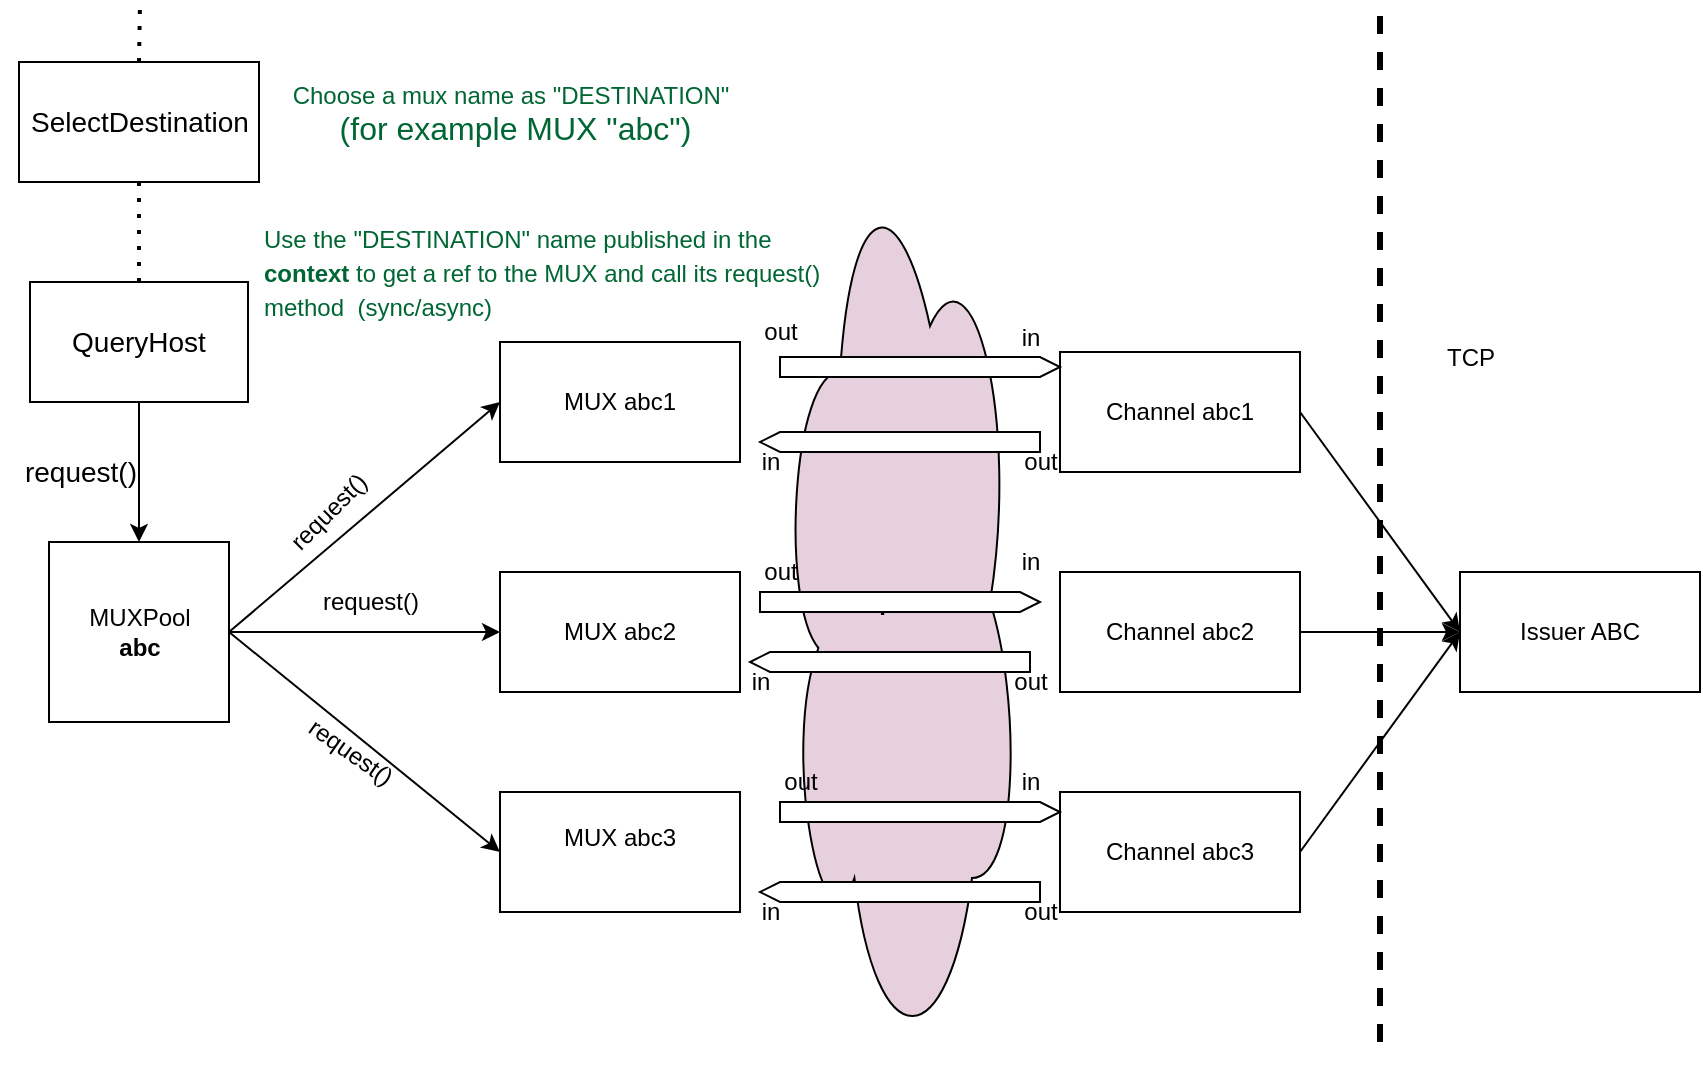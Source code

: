 <mxfile version="21.6.8" type="device">
  <diagram id="AAi8AlQd40vCVn8v8jhC" name="Page-1">
    <mxGraphModel dx="1505" dy="954" grid="1" gridSize="10" guides="1" tooltips="1" connect="1" arrows="1" fold="1" page="1" pageScale="1" pageWidth="1100" pageHeight="850" math="0" shadow="0">
      <root>
        <mxCell id="0" />
        <mxCell id="1" parent="0" />
        <mxCell id="1ntXn3Z_H9m2y3EPTd-5-13" value="&lt;b&gt;space&lt;/b&gt;" style="ellipse;shape=cloud;whiteSpace=wrap;html=1;fillColor=#E6D0DE;" parent="1" vertex="1">
          <mxGeometry x="440" y="180" width="120" height="460" as="geometry" />
        </mxCell>
        <mxCell id="1ntXn3Z_H9m2y3EPTd-5-1" value="MUX abc1" style="rounded=0;whiteSpace=wrap;html=1;" parent="1" vertex="1">
          <mxGeometry x="300" y="280" width="120" height="60" as="geometry" />
        </mxCell>
        <mxCell id="1ntXn3Z_H9m2y3EPTd-5-3" value="MUX abc2" style="rounded=0;whiteSpace=wrap;html=1;" parent="1" vertex="1">
          <mxGeometry x="300" y="395" width="120" height="60" as="geometry" />
        </mxCell>
        <mxCell id="1ntXn3Z_H9m2y3EPTd-5-4" value="&lt;div&gt;MUX abc3&lt;/div&gt;&lt;div&gt;&lt;br&gt;&lt;/div&gt;" style="rounded=0;whiteSpace=wrap;html=1;" parent="1" vertex="1">
          <mxGeometry x="300" y="505" width="120" height="60" as="geometry" />
        </mxCell>
        <mxCell id="1ntXn3Z_H9m2y3EPTd-5-6" value="Channel abc1" style="rounded=0;whiteSpace=wrap;html=1;" parent="1" vertex="1">
          <mxGeometry x="580" y="285" width="120" height="60" as="geometry" />
        </mxCell>
        <mxCell id="1ntXn3Z_H9m2y3EPTd-5-7" value="Issuer ABC" style="whiteSpace=wrap;html=1;" parent="1" vertex="1">
          <mxGeometry x="780" y="395" width="120" height="60" as="geometry" />
        </mxCell>
        <mxCell id="1ntXn3Z_H9m2y3EPTd-5-8" value="Channel abc2" style="rounded=0;whiteSpace=wrap;html=1;" parent="1" vertex="1">
          <mxGeometry x="580" y="395" width="120" height="60" as="geometry" />
        </mxCell>
        <mxCell id="1ntXn3Z_H9m2y3EPTd-5-9" value="Channel abc3" style="rounded=0;whiteSpace=wrap;html=1;" parent="1" vertex="1">
          <mxGeometry x="580" y="505" width="120" height="60" as="geometry" />
        </mxCell>
        <mxCell id="1ntXn3Z_H9m2y3EPTd-5-10" value="" style="endArrow=classic;html=1;rounded=0;exitX=1;exitY=0.5;exitDx=0;exitDy=0;entryX=0;entryY=0.5;entryDx=0;entryDy=0;" parent="1" source="1ntXn3Z_H9m2y3EPTd-5-6" target="1ntXn3Z_H9m2y3EPTd-5-7" edge="1">
          <mxGeometry width="50" height="50" relative="1" as="geometry">
            <mxPoint x="450" y="780" as="sourcePoint" />
            <mxPoint x="500" y="730" as="targetPoint" />
          </mxGeometry>
        </mxCell>
        <mxCell id="1ntXn3Z_H9m2y3EPTd-5-11" value="" style="endArrow=classic;html=1;rounded=0;exitX=1;exitY=0.5;exitDx=0;exitDy=0;entryX=0;entryY=0.5;entryDx=0;entryDy=0;" parent="1" source="1ntXn3Z_H9m2y3EPTd-5-8" target="1ntXn3Z_H9m2y3EPTd-5-7" edge="1">
          <mxGeometry width="50" height="50" relative="1" as="geometry">
            <mxPoint x="710" y="340" as="sourcePoint" />
            <mxPoint x="880" y="450" as="targetPoint" />
          </mxGeometry>
        </mxCell>
        <mxCell id="1ntXn3Z_H9m2y3EPTd-5-12" value="" style="endArrow=classic;html=1;rounded=0;entryX=0;entryY=0.5;entryDx=0;entryDy=0;exitX=1;exitY=0.5;exitDx=0;exitDy=0;" parent="1" source="1ntXn3Z_H9m2y3EPTd-5-9" edge="1" target="1ntXn3Z_H9m2y3EPTd-5-7">
          <mxGeometry width="50" height="50" relative="1" as="geometry">
            <mxPoint x="730" y="550" as="sourcePoint" />
            <mxPoint x="870" y="440" as="targetPoint" />
          </mxGeometry>
        </mxCell>
        <mxCell id="1ntXn3Z_H9m2y3EPTd-5-17" value="out" style="text;html=1;align=center;verticalAlign=middle;resizable=0;points=[];autosize=1;strokeColor=none;fillColor=none;" parent="1" vertex="1">
          <mxGeometry x="420" y="260" width="40" height="30" as="geometry" />
        </mxCell>
        <mxCell id="1ntXn3Z_H9m2y3EPTd-5-19" value="" style="group" parent="1" vertex="1" connectable="0">
          <mxGeometry x="440" y="262.5" width="140" height="35" as="geometry" />
        </mxCell>
        <mxCell id="1ntXn3Z_H9m2y3EPTd-5-16" value="" style="html=1;shadow=0;dashed=0;align=center;verticalAlign=middle;shape=mxgraph.arrows2.arrow;dy=0;dx=10;notch=0;" parent="1ntXn3Z_H9m2y3EPTd-5-19" vertex="1">
          <mxGeometry y="25" width="140" height="10" as="geometry" />
        </mxCell>
        <mxCell id="1ntXn3Z_H9m2y3EPTd-5-18" value="in" style="text;html=1;align=center;verticalAlign=middle;resizable=0;points=[];autosize=1;strokeColor=none;fillColor=none;" parent="1ntXn3Z_H9m2y3EPTd-5-19" vertex="1">
          <mxGeometry x="110" width="30" height="30" as="geometry" />
        </mxCell>
        <mxCell id="1ntXn3Z_H9m2y3EPTd-5-26" value="out" style="text;html=1;align=center;verticalAlign=middle;resizable=0;points=[];autosize=1;strokeColor=none;fillColor=none;" parent="1" vertex="1">
          <mxGeometry x="420" y="380" width="40" height="30" as="geometry" />
        </mxCell>
        <mxCell id="1ntXn3Z_H9m2y3EPTd-5-27" value="" style="html=1;shadow=0;dashed=0;align=center;verticalAlign=middle;shape=mxgraph.arrows2.arrow;dy=0;dx=10;notch=0;" parent="1" vertex="1">
          <mxGeometry x="430" y="405" width="140" height="10" as="geometry" />
        </mxCell>
        <mxCell id="1ntXn3Z_H9m2y3EPTd-5-28" value="in" style="text;html=1;align=center;verticalAlign=middle;resizable=0;points=[];autosize=1;strokeColor=none;fillColor=none;" parent="1" vertex="1">
          <mxGeometry x="550" y="375" width="30" height="30" as="geometry" />
        </mxCell>
        <mxCell id="1ntXn3Z_H9m2y3EPTd-5-29" value="out" style="text;html=1;align=center;verticalAlign=middle;resizable=0;points=[];autosize=1;strokeColor=none;fillColor=none;" parent="1" vertex="1">
          <mxGeometry x="430" y="485" width="40" height="30" as="geometry" />
        </mxCell>
        <mxCell id="1ntXn3Z_H9m2y3EPTd-5-30" value="" style="html=1;shadow=0;dashed=0;align=center;verticalAlign=middle;shape=mxgraph.arrows2.arrow;dy=0;dx=10;notch=0;" parent="1" vertex="1">
          <mxGeometry x="440" y="510" width="140" height="10" as="geometry" />
        </mxCell>
        <mxCell id="1ntXn3Z_H9m2y3EPTd-5-31" value="in" style="text;html=1;align=center;verticalAlign=middle;resizable=0;points=[];autosize=1;strokeColor=none;fillColor=none;" parent="1" vertex="1">
          <mxGeometry x="550" y="485" width="30" height="30" as="geometry" />
        </mxCell>
        <mxCell id="1ntXn3Z_H9m2y3EPTd-5-32" value="" style="group;rotation=-180;" parent="1" vertex="1" connectable="0">
          <mxGeometry x="430" y="325" width="160" height="40" as="geometry" />
        </mxCell>
        <mxCell id="1ntXn3Z_H9m2y3EPTd-5-33" value="" style="html=1;shadow=0;dashed=0;align=center;verticalAlign=middle;shape=mxgraph.arrows2.arrow;dy=0;dx=10;notch=0;rotation=-180;" parent="1ntXn3Z_H9m2y3EPTd-5-32" vertex="1">
          <mxGeometry width="140" height="10" as="geometry" />
        </mxCell>
        <mxCell id="1ntXn3Z_H9m2y3EPTd-5-37" value="in" style="text;html=1;align=center;verticalAlign=middle;resizable=0;points=[];autosize=1;strokeColor=none;fillColor=none;" parent="1ntXn3Z_H9m2y3EPTd-5-32" vertex="1">
          <mxGeometry x="-10" width="30" height="30" as="geometry" />
        </mxCell>
        <mxCell id="1ntXn3Z_H9m2y3EPTd-5-36" value="out" style="text;html=1;align=center;verticalAlign=middle;resizable=0;points=[];autosize=1;strokeColor=none;fillColor=none;" parent="1ntXn3Z_H9m2y3EPTd-5-32" vertex="1">
          <mxGeometry x="120" width="40" height="30" as="geometry" />
        </mxCell>
        <mxCell id="1ntXn3Z_H9m2y3EPTd-5-38" value="" style="html=1;shadow=0;dashed=0;align=center;verticalAlign=middle;shape=mxgraph.arrows2.arrow;dy=0;dx=10;notch=0;rotation=-180;" parent="1" vertex="1">
          <mxGeometry x="425" y="435" width="140" height="10" as="geometry" />
        </mxCell>
        <mxCell id="1ntXn3Z_H9m2y3EPTd-5-39" value="in" style="text;html=1;align=center;verticalAlign=middle;resizable=0;points=[];autosize=1;strokeColor=none;fillColor=none;" parent="1" vertex="1">
          <mxGeometry x="415" y="435" width="30" height="30" as="geometry" />
        </mxCell>
        <mxCell id="1ntXn3Z_H9m2y3EPTd-5-40" value="out" style="text;html=1;align=center;verticalAlign=middle;resizable=0;points=[];autosize=1;strokeColor=none;fillColor=none;" parent="1" vertex="1">
          <mxGeometry x="545" y="435" width="40" height="30" as="geometry" />
        </mxCell>
        <mxCell id="1ntXn3Z_H9m2y3EPTd-5-41" value="" style="html=1;shadow=0;dashed=0;align=center;verticalAlign=middle;shape=mxgraph.arrows2.arrow;dy=0;dx=10;notch=0;rotation=-180;" parent="1" vertex="1">
          <mxGeometry x="430" y="550" width="140" height="10" as="geometry" />
        </mxCell>
        <mxCell id="1ntXn3Z_H9m2y3EPTd-5-42" value="in" style="text;html=1;align=center;verticalAlign=middle;resizable=0;points=[];autosize=1;strokeColor=none;fillColor=none;" parent="1" vertex="1">
          <mxGeometry x="420" y="550" width="30" height="30" as="geometry" />
        </mxCell>
        <mxCell id="1ntXn3Z_H9m2y3EPTd-5-43" value="out" style="text;html=1;align=center;verticalAlign=middle;resizable=0;points=[];autosize=1;strokeColor=none;fillColor=none;" parent="1" vertex="1">
          <mxGeometry x="550" y="550" width="40" height="30" as="geometry" />
        </mxCell>
        <mxCell id="1ntXn3Z_H9m2y3EPTd-5-44" value="TCP" style="text;html=1;align=center;verticalAlign=middle;resizable=0;points=[];autosize=1;strokeColor=none;fillColor=none;" parent="1" vertex="1">
          <mxGeometry x="760" y="273" width="50" height="30" as="geometry" />
        </mxCell>
        <mxCell id="1ntXn3Z_H9m2y3EPTd-5-46" value="&lt;div&gt;MUXPool&lt;/div&gt;&lt;div&gt;&lt;b&gt;abc&lt;/b&gt;&lt;br&gt;&lt;/div&gt;" style="whiteSpace=wrap;html=1;aspect=fixed;fillColor=#FFFFFF;" parent="1" vertex="1">
          <mxGeometry x="74.5" y="380" width="90" height="90" as="geometry" />
        </mxCell>
        <mxCell id="1ntXn3Z_H9m2y3EPTd-5-67" value="" style="endArrow=classic;html=1;rounded=0;exitX=1;exitY=0.5;exitDx=0;exitDy=0;entryX=0;entryY=0.5;entryDx=0;entryDy=0;" parent="1" source="1ntXn3Z_H9m2y3EPTd-5-46" target="1ntXn3Z_H9m2y3EPTd-5-3" edge="1">
          <mxGeometry width="50" height="50" relative="1" as="geometry">
            <mxPoint x="490" y="930" as="sourcePoint" />
            <mxPoint x="540" y="880" as="targetPoint" />
          </mxGeometry>
        </mxCell>
        <mxCell id="1ntXn3Z_H9m2y3EPTd-5-76" value="request()" style="text;html=1;align=center;verticalAlign=middle;resizable=0;points=[];autosize=1;strokeColor=none;fillColor=none;" parent="1" vertex="1">
          <mxGeometry x="200" y="395" width="70" height="30" as="geometry" />
        </mxCell>
        <mxCell id="1ntXn3Z_H9m2y3EPTd-5-77" value="" style="endArrow=classic;html=1;rounded=0;exitX=1;exitY=0.5;exitDx=0;exitDy=0;entryX=0;entryY=0.5;entryDx=0;entryDy=0;" parent="1" source="1ntXn3Z_H9m2y3EPTd-5-46" target="1ntXn3Z_H9m2y3EPTd-5-4" edge="1">
          <mxGeometry width="50" height="50" relative="1" as="geometry">
            <mxPoint x="180" y="610" as="sourcePoint" />
            <mxPoint x="340" y="610" as="targetPoint" />
          </mxGeometry>
        </mxCell>
        <mxCell id="1ntXn3Z_H9m2y3EPTd-5-78" value="request()" style="text;html=1;align=center;verticalAlign=middle;resizable=0;points=[];autosize=1;strokeColor=none;fillColor=none;rotation=35;" parent="1" vertex="1">
          <mxGeometry x="190" y="470" width="70" height="30" as="geometry" />
        </mxCell>
        <mxCell id="1ntXn3Z_H9m2y3EPTd-5-82" value="&lt;font style=&quot;font-size: 14px;&quot;&gt;SelectDestination&lt;/font&gt;" style="rounded=0;whiteSpace=wrap;html=1;fillColor=#FFFFFF;" parent="1" vertex="1">
          <mxGeometry x="59.5" y="140" width="120" height="60" as="geometry" />
        </mxCell>
        <mxCell id="1ntXn3Z_H9m2y3EPTd-5-83" value="&lt;font style=&quot;font-size: 14px;&quot;&gt;QueryHost&lt;/font&gt;" style="rounded=0;whiteSpace=wrap;html=1;fillColor=#FFFFFF;" parent="1" vertex="1">
          <mxGeometry x="65" y="250" width="109" height="60" as="geometry" />
        </mxCell>
        <mxCell id="1ntXn3Z_H9m2y3EPTd-5-84" value="" style="endArrow=classic;html=1;rounded=0;fontSize=14;entryX=0.5;entryY=0;entryDx=0;entryDy=0;exitX=0.5;exitY=1;exitDx=0;exitDy=0;" parent="1" target="1ntXn3Z_H9m2y3EPTd-5-46" edge="1" source="1ntXn3Z_H9m2y3EPTd-5-83">
          <mxGeometry width="50" height="50" relative="1" as="geometry">
            <mxPoint x="125" y="380" as="sourcePoint" />
            <mxPoint x="570" y="540" as="targetPoint" />
          </mxGeometry>
        </mxCell>
        <mxCell id="1ntXn3Z_H9m2y3EPTd-5-85" value="request()" style="text;html=1;align=center;verticalAlign=middle;resizable=0;points=[];autosize=1;strokeColor=none;fillColor=none;fontSize=14;" parent="1" vertex="1">
          <mxGeometry x="50" y="330" width="80" height="30" as="geometry" />
        </mxCell>
        <mxCell id="1ntXn3Z_H9m2y3EPTd-5-86" value="" style="endArrow=none;dashed=1;html=1;dashPattern=1 3;strokeWidth=2;rounded=0;fontSize=14;exitX=0.5;exitY=0;exitDx=0;exitDy=0;entryX=0.5;entryY=1;entryDx=0;entryDy=0;" parent="1" source="1ntXn3Z_H9m2y3EPTd-5-83" edge="1" target="1ntXn3Z_H9m2y3EPTd-5-82">
          <mxGeometry width="50" height="50" relative="1" as="geometry">
            <mxPoint x="120" y="309" as="sourcePoint" />
            <mxPoint x="160" y="220" as="targetPoint" />
          </mxGeometry>
        </mxCell>
        <mxCell id="1ntXn3Z_H9m2y3EPTd-5-88" value="&lt;div&gt;&lt;font style=&quot;font-size: 12px;&quot; color=&quot;#006633&quot;&gt;Choose a mux name as &quot;DESTINATION&quot;&lt;/font&gt;&lt;/div&gt;&lt;div&gt;&lt;font size=&quot;3&quot; color=&quot;#006633&quot;&gt;&amp;nbsp;(for example MUX &quot;abc&quot;)&lt;/font&gt;&lt;/div&gt;" style="text;html=1;align=center;verticalAlign=middle;resizable=0;points=[];autosize=1;strokeColor=none;fillColor=none;fontSize=14;" parent="1" vertex="1">
          <mxGeometry x="185" y="140" width="240" height="50" as="geometry" />
        </mxCell>
        <mxCell id="1ntXn3Z_H9m2y3EPTd-5-89" value="&lt;font style=&quot;font-size: 12px;&quot;&gt;Use the &quot;DESTINATION&quot; name published in the &lt;b&gt;context&lt;/b&gt; to get a ref to the MUX and call its request() method&amp;nbsp; (sync/async)&lt;/font&gt;" style="text;whiteSpace=wrap;html=1;fontSize=14;fontColor=#006633;" parent="1" vertex="1">
          <mxGeometry x="179.5" y="213" width="290" height="60" as="geometry" />
        </mxCell>
        <mxCell id="1ntXn3Z_H9m2y3EPTd-5-90" value="" style="endArrow=none;dashed=1;html=1;rounded=0;fontSize=14;fontColor=#006633;strokeWidth=3;" parent="1" edge="1">
          <mxGeometry width="50" height="50" relative="1" as="geometry">
            <mxPoint x="740" y="630" as="sourcePoint" />
            <mxPoint x="740" y="115" as="targetPoint" />
          </mxGeometry>
        </mxCell>
        <mxCell id="1ntXn3Z_H9m2y3EPTd-5-47" value="" style="endArrow=classic;html=1;rounded=0;exitX=1;exitY=0.5;exitDx=0;exitDy=0;entryX=0;entryY=0.5;entryDx=0;entryDy=0;" parent="1" source="1ntXn3Z_H9m2y3EPTd-5-46" target="1ntXn3Z_H9m2y3EPTd-5-1" edge="1">
          <mxGeometry width="50" height="50" relative="1" as="geometry">
            <mxPoint x="574.189" y="857.02" as="sourcePoint" />
            <mxPoint x="609.189" y="795.02" as="targetPoint" />
          </mxGeometry>
        </mxCell>
        <mxCell id="1ntXn3Z_H9m2y3EPTd-5-48" value="request()" style="text;html=1;align=center;verticalAlign=middle;resizable=1;points=[];autosize=1;strokeColor=none;fillColor=none;rotation=-45;movable=1;rotatable=1;deletable=1;editable=1;locked=0;connectable=1;" parent="1" vertex="1">
          <mxGeometry x="179.499" y="350.0" width="70" height="30" as="geometry" />
        </mxCell>
        <mxCell id="2x0uK-FGoutuMQk38w7l-3" value="" style="endArrow=none;dashed=1;html=1;dashPattern=1 3;strokeWidth=2;rounded=0;fontSize=14;exitX=0.5;exitY=0;exitDx=0;exitDy=0;" edge="1" parent="1" source="1ntXn3Z_H9m2y3EPTd-5-82">
          <mxGeometry width="50" height="50" relative="1" as="geometry">
            <mxPoint x="129" y="260" as="sourcePoint" />
            <mxPoint x="120" y="110" as="targetPoint" />
          </mxGeometry>
        </mxCell>
      </root>
    </mxGraphModel>
  </diagram>
</mxfile>
